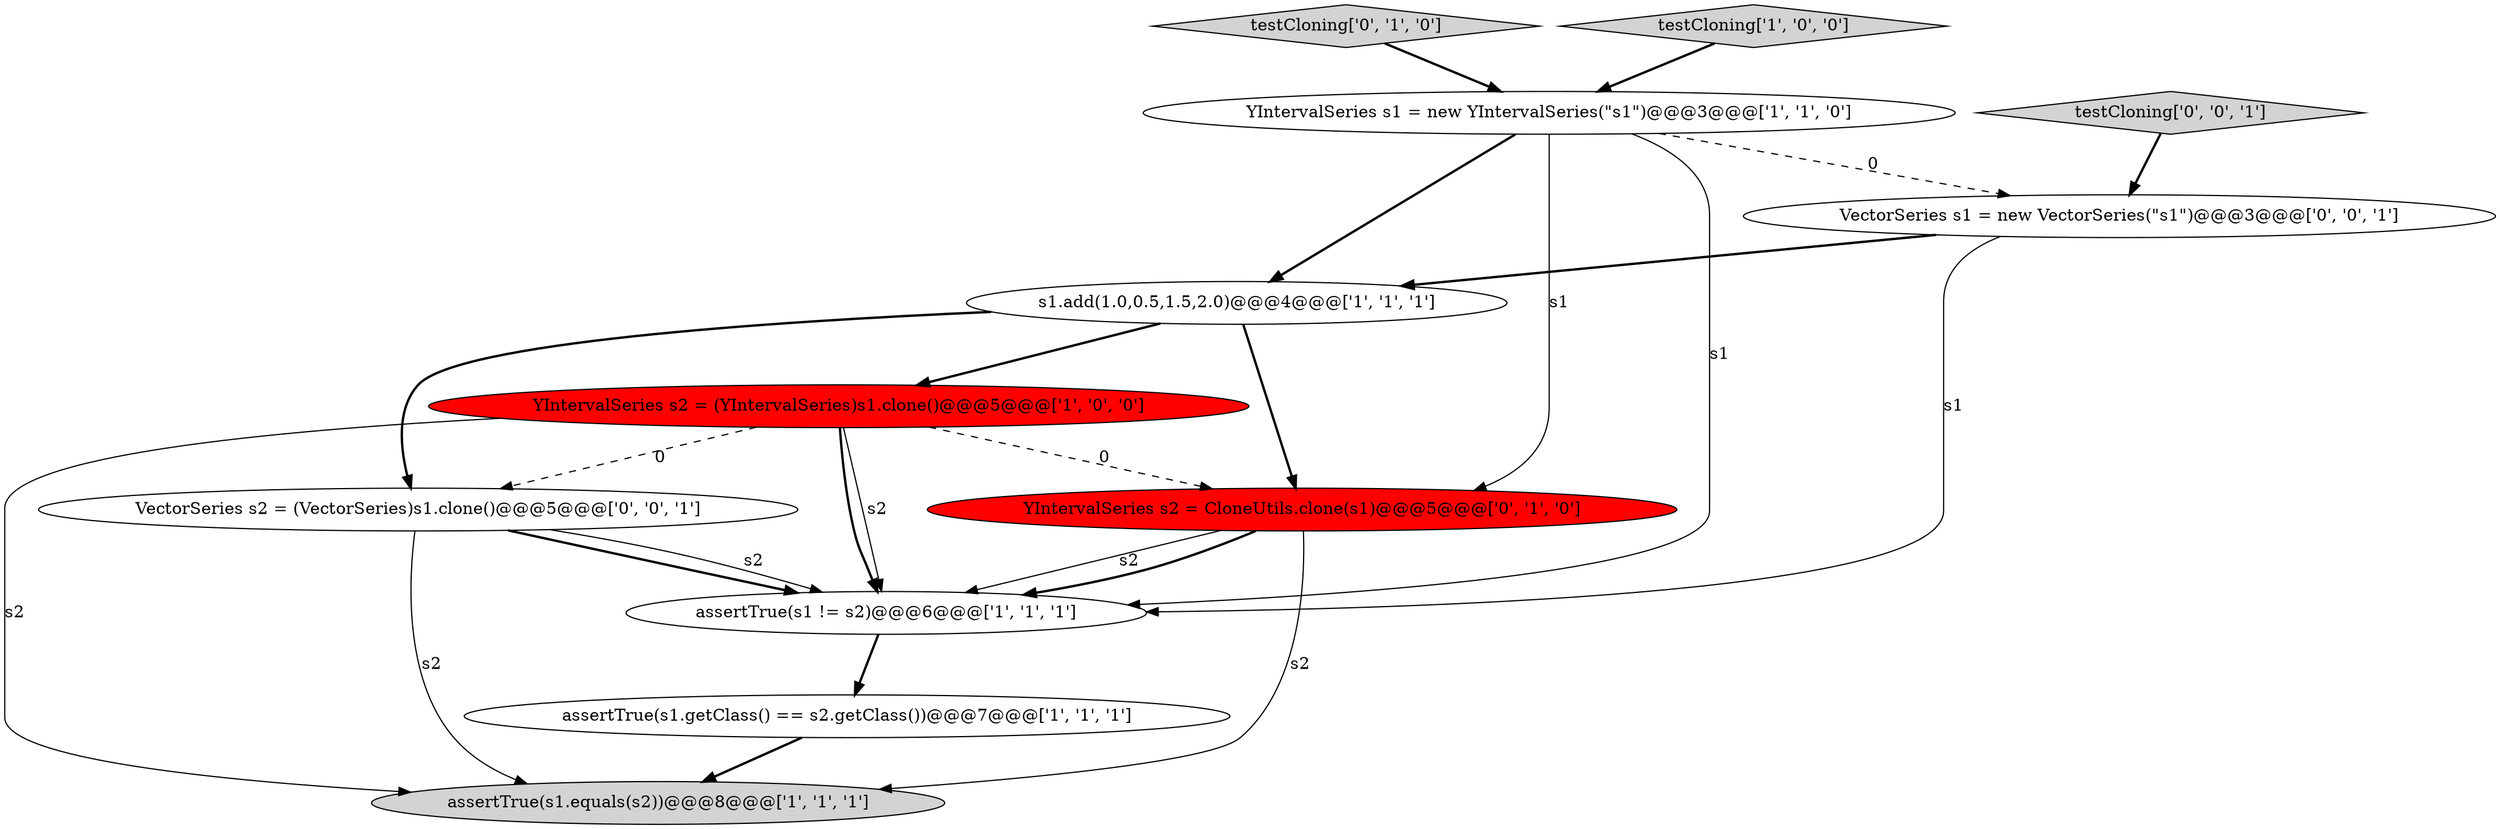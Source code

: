 digraph {
0 [style = filled, label = "YIntervalSeries s1 = new YIntervalSeries(\"s1\")@@@3@@@['1', '1', '0']", fillcolor = white, shape = ellipse image = "AAA0AAABBB1BBB"];
7 [style = filled, label = "testCloning['0', '1', '0']", fillcolor = lightgray, shape = diamond image = "AAA0AAABBB2BBB"];
10 [style = filled, label = "testCloning['0', '0', '1']", fillcolor = lightgray, shape = diamond image = "AAA0AAABBB3BBB"];
2 [style = filled, label = "YIntervalSeries s2 = (YIntervalSeries)s1.clone()@@@5@@@['1', '0', '0']", fillcolor = red, shape = ellipse image = "AAA1AAABBB1BBB"];
1 [style = filled, label = "assertTrue(s1.getClass() == s2.getClass())@@@7@@@['1', '1', '1']", fillcolor = white, shape = ellipse image = "AAA0AAABBB1BBB"];
4 [style = filled, label = "assertTrue(s1 != s2)@@@6@@@['1', '1', '1']", fillcolor = white, shape = ellipse image = "AAA0AAABBB1BBB"];
6 [style = filled, label = "assertTrue(s1.equals(s2))@@@8@@@['1', '1', '1']", fillcolor = lightgray, shape = ellipse image = "AAA0AAABBB1BBB"];
8 [style = filled, label = "YIntervalSeries s2 = CloneUtils.clone(s1)@@@5@@@['0', '1', '0']", fillcolor = red, shape = ellipse image = "AAA1AAABBB2BBB"];
11 [style = filled, label = "VectorSeries s1 = new VectorSeries(\"s1\")@@@3@@@['0', '0', '1']", fillcolor = white, shape = ellipse image = "AAA0AAABBB3BBB"];
5 [style = filled, label = "s1.add(1.0,0.5,1.5,2.0)@@@4@@@['1', '1', '1']", fillcolor = white, shape = ellipse image = "AAA0AAABBB1BBB"];
3 [style = filled, label = "testCloning['1', '0', '0']", fillcolor = lightgray, shape = diamond image = "AAA0AAABBB1BBB"];
9 [style = filled, label = "VectorSeries s2 = (VectorSeries)s1.clone()@@@5@@@['0', '0', '1']", fillcolor = white, shape = ellipse image = "AAA0AAABBB3BBB"];
0->4 [style = solid, label="s1"];
5->8 [style = bold, label=""];
2->4 [style = solid, label="s2"];
2->6 [style = solid, label="s2"];
5->9 [style = bold, label=""];
9->4 [style = bold, label=""];
8->4 [style = solid, label="s2"];
9->6 [style = solid, label="s2"];
9->4 [style = solid, label="s2"];
7->0 [style = bold, label=""];
0->11 [style = dashed, label="0"];
2->4 [style = bold, label=""];
2->8 [style = dashed, label="0"];
3->0 [style = bold, label=""];
0->8 [style = solid, label="s1"];
11->5 [style = bold, label=""];
5->2 [style = bold, label=""];
1->6 [style = bold, label=""];
2->9 [style = dashed, label="0"];
8->6 [style = solid, label="s2"];
4->1 [style = bold, label=""];
8->4 [style = bold, label=""];
11->4 [style = solid, label="s1"];
0->5 [style = bold, label=""];
10->11 [style = bold, label=""];
}
